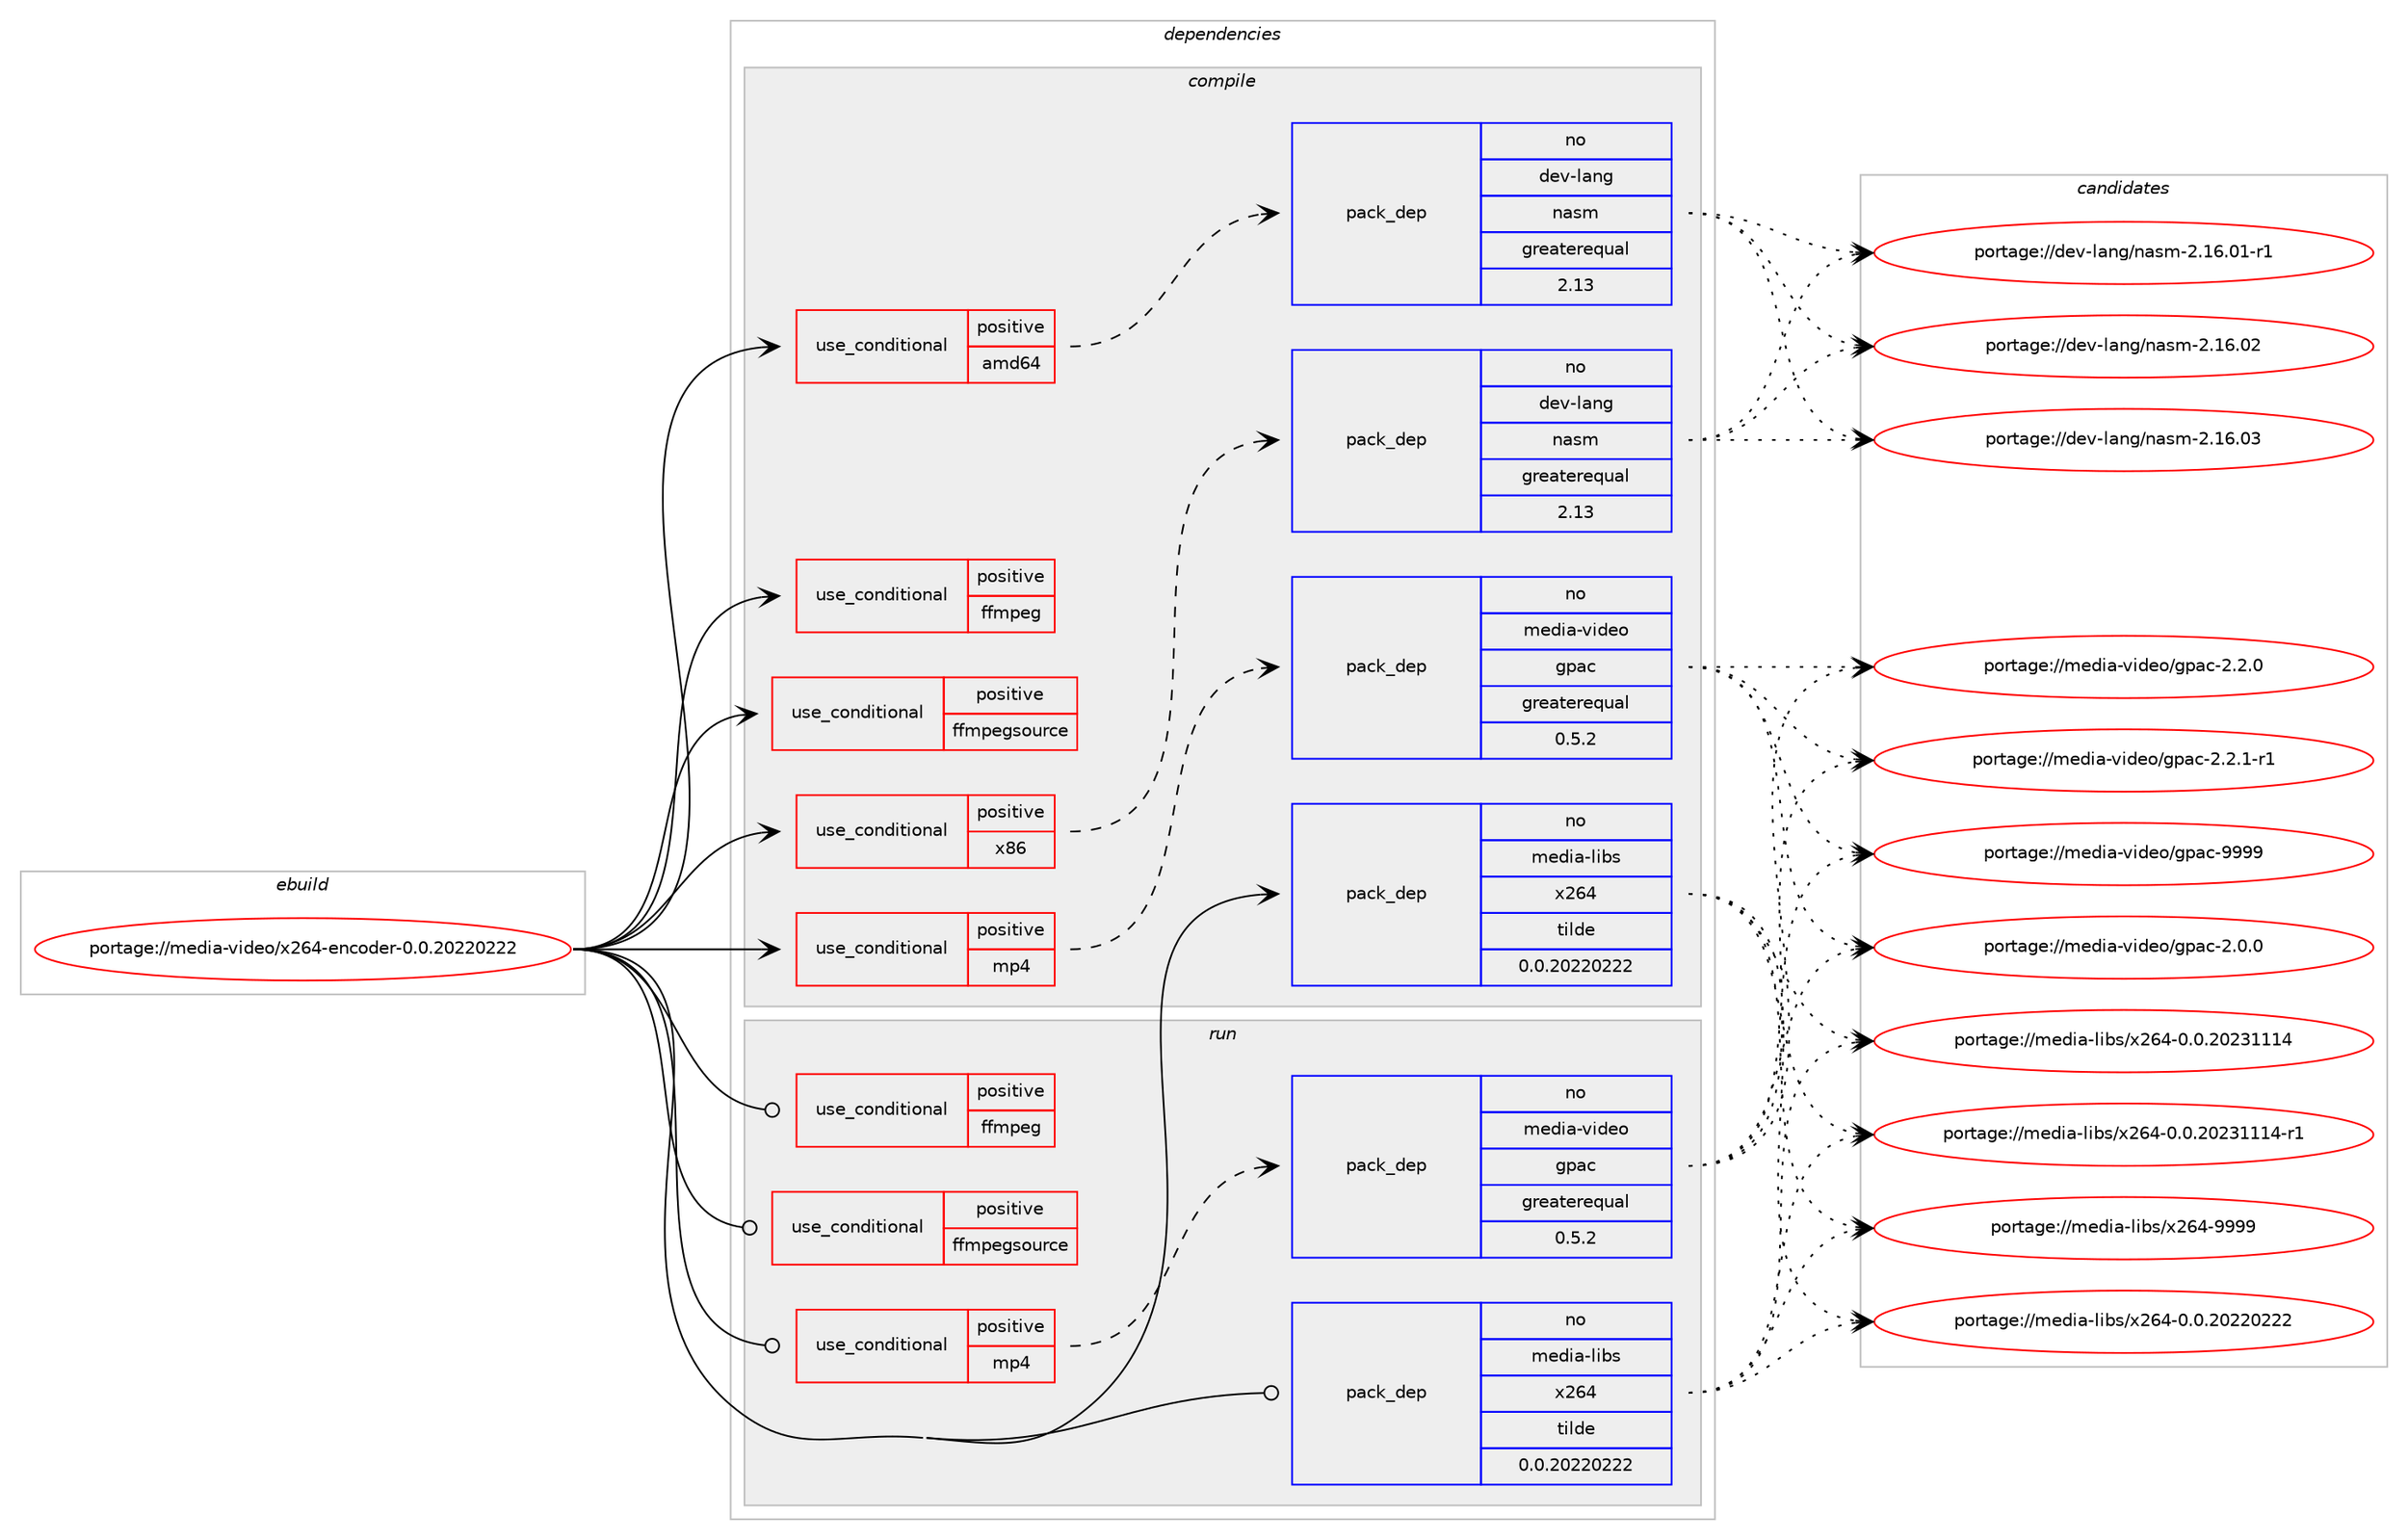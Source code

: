digraph prolog {

# *************
# Graph options
# *************

newrank=true;
concentrate=true;
compound=true;
graph [rankdir=LR,fontname=Helvetica,fontsize=10,ranksep=1.5];#, ranksep=2.5, nodesep=0.2];
edge  [arrowhead=vee];
node  [fontname=Helvetica,fontsize=10];

# **********
# The ebuild
# **********

subgraph cluster_leftcol {
color=gray;
rank=same;
label=<<i>ebuild</i>>;
id [label="portage://media-video/x264-encoder-0.0.20220222", color=red, width=4, href="../media-video/x264-encoder-0.0.20220222.svg"];
}

# ****************
# The dependencies
# ****************

subgraph cluster_midcol {
color=gray;
label=<<i>dependencies</i>>;
subgraph cluster_compile {
fillcolor="#eeeeee";
style=filled;
label=<<i>compile</i>>;
subgraph cond84400 {
dependency172963 [label=<<TABLE BORDER="0" CELLBORDER="1" CELLSPACING="0" CELLPADDING="4"><TR><TD ROWSPAN="3" CELLPADDING="10">use_conditional</TD></TR><TR><TD>positive</TD></TR><TR><TD>amd64</TD></TR></TABLE>>, shape=none, color=red];
subgraph pack86076 {
dependency172964 [label=<<TABLE BORDER="0" CELLBORDER="1" CELLSPACING="0" CELLPADDING="4" WIDTH="220"><TR><TD ROWSPAN="6" CELLPADDING="30">pack_dep</TD></TR><TR><TD WIDTH="110">no</TD></TR><TR><TD>dev-lang</TD></TR><TR><TD>nasm</TD></TR><TR><TD>greaterequal</TD></TR><TR><TD>2.13</TD></TR></TABLE>>, shape=none, color=blue];
}
dependency172963:e -> dependency172964:w [weight=20,style="dashed",arrowhead="vee"];
}
id:e -> dependency172963:w [weight=20,style="solid",arrowhead="vee"];
subgraph cond84401 {
dependency172965 [label=<<TABLE BORDER="0" CELLBORDER="1" CELLSPACING="0" CELLPADDING="4"><TR><TD ROWSPAN="3" CELLPADDING="10">use_conditional</TD></TR><TR><TD>positive</TD></TR><TR><TD>ffmpeg</TD></TR></TABLE>>, shape=none, color=red];
# *** BEGIN UNKNOWN DEPENDENCY TYPE (TODO) ***
# dependency172965 -> package_dependency(portage://media-video/x264-encoder-0.0.20220222,install,no,media-video,ffmpeg,none,[,,],any_same_slot,[])
# *** END UNKNOWN DEPENDENCY TYPE (TODO) ***

}
id:e -> dependency172965:w [weight=20,style="solid",arrowhead="vee"];
subgraph cond84402 {
dependency172966 [label=<<TABLE BORDER="0" CELLBORDER="1" CELLSPACING="0" CELLPADDING="4"><TR><TD ROWSPAN="3" CELLPADDING="10">use_conditional</TD></TR><TR><TD>positive</TD></TR><TR><TD>ffmpegsource</TD></TR></TABLE>>, shape=none, color=red];
# *** BEGIN UNKNOWN DEPENDENCY TYPE (TODO) ***
# dependency172966 -> package_dependency(portage://media-video/x264-encoder-0.0.20220222,install,no,media-libs,ffmpegsource,none,[,,],[],[])
# *** END UNKNOWN DEPENDENCY TYPE (TODO) ***

}
id:e -> dependency172966:w [weight=20,style="solid",arrowhead="vee"];
subgraph cond84403 {
dependency172967 [label=<<TABLE BORDER="0" CELLBORDER="1" CELLSPACING="0" CELLPADDING="4"><TR><TD ROWSPAN="3" CELLPADDING="10">use_conditional</TD></TR><TR><TD>positive</TD></TR><TR><TD>mp4</TD></TR></TABLE>>, shape=none, color=red];
subgraph pack86077 {
dependency172968 [label=<<TABLE BORDER="0" CELLBORDER="1" CELLSPACING="0" CELLPADDING="4" WIDTH="220"><TR><TD ROWSPAN="6" CELLPADDING="30">pack_dep</TD></TR><TR><TD WIDTH="110">no</TD></TR><TR><TD>media-video</TD></TR><TR><TD>gpac</TD></TR><TR><TD>greaterequal</TD></TR><TR><TD>0.5.2</TD></TR></TABLE>>, shape=none, color=blue];
}
dependency172967:e -> dependency172968:w [weight=20,style="dashed",arrowhead="vee"];
}
id:e -> dependency172967:w [weight=20,style="solid",arrowhead="vee"];
subgraph cond84404 {
dependency172969 [label=<<TABLE BORDER="0" CELLBORDER="1" CELLSPACING="0" CELLPADDING="4"><TR><TD ROWSPAN="3" CELLPADDING="10">use_conditional</TD></TR><TR><TD>positive</TD></TR><TR><TD>x86</TD></TR></TABLE>>, shape=none, color=red];
subgraph pack86078 {
dependency172970 [label=<<TABLE BORDER="0" CELLBORDER="1" CELLSPACING="0" CELLPADDING="4" WIDTH="220"><TR><TD ROWSPAN="6" CELLPADDING="30">pack_dep</TD></TR><TR><TD WIDTH="110">no</TD></TR><TR><TD>dev-lang</TD></TR><TR><TD>nasm</TD></TR><TR><TD>greaterequal</TD></TR><TR><TD>2.13</TD></TR></TABLE>>, shape=none, color=blue];
}
dependency172969:e -> dependency172970:w [weight=20,style="dashed",arrowhead="vee"];
}
id:e -> dependency172969:w [weight=20,style="solid",arrowhead="vee"];
subgraph pack86079 {
dependency172971 [label=<<TABLE BORDER="0" CELLBORDER="1" CELLSPACING="0" CELLPADDING="4" WIDTH="220"><TR><TD ROWSPAN="6" CELLPADDING="30">pack_dep</TD></TR><TR><TD WIDTH="110">no</TD></TR><TR><TD>media-libs</TD></TR><TR><TD>x264</TD></TR><TR><TD>tilde</TD></TR><TR><TD>0.0.20220222</TD></TR></TABLE>>, shape=none, color=blue];
}
id:e -> dependency172971:w [weight=20,style="solid",arrowhead="vee"];
}
subgraph cluster_compileandrun {
fillcolor="#eeeeee";
style=filled;
label=<<i>compile and run</i>>;
}
subgraph cluster_run {
fillcolor="#eeeeee";
style=filled;
label=<<i>run</i>>;
subgraph cond84405 {
dependency172972 [label=<<TABLE BORDER="0" CELLBORDER="1" CELLSPACING="0" CELLPADDING="4"><TR><TD ROWSPAN="3" CELLPADDING="10">use_conditional</TD></TR><TR><TD>positive</TD></TR><TR><TD>ffmpeg</TD></TR></TABLE>>, shape=none, color=red];
# *** BEGIN UNKNOWN DEPENDENCY TYPE (TODO) ***
# dependency172972 -> package_dependency(portage://media-video/x264-encoder-0.0.20220222,run,no,media-video,ffmpeg,none,[,,],any_same_slot,[])
# *** END UNKNOWN DEPENDENCY TYPE (TODO) ***

}
id:e -> dependency172972:w [weight=20,style="solid",arrowhead="odot"];
subgraph cond84406 {
dependency172973 [label=<<TABLE BORDER="0" CELLBORDER="1" CELLSPACING="0" CELLPADDING="4"><TR><TD ROWSPAN="3" CELLPADDING="10">use_conditional</TD></TR><TR><TD>positive</TD></TR><TR><TD>ffmpegsource</TD></TR></TABLE>>, shape=none, color=red];
# *** BEGIN UNKNOWN DEPENDENCY TYPE (TODO) ***
# dependency172973 -> package_dependency(portage://media-video/x264-encoder-0.0.20220222,run,no,media-libs,ffmpegsource,none,[,,],[],[])
# *** END UNKNOWN DEPENDENCY TYPE (TODO) ***

}
id:e -> dependency172973:w [weight=20,style="solid",arrowhead="odot"];
subgraph cond84407 {
dependency172974 [label=<<TABLE BORDER="0" CELLBORDER="1" CELLSPACING="0" CELLPADDING="4"><TR><TD ROWSPAN="3" CELLPADDING="10">use_conditional</TD></TR><TR><TD>positive</TD></TR><TR><TD>mp4</TD></TR></TABLE>>, shape=none, color=red];
subgraph pack86080 {
dependency172975 [label=<<TABLE BORDER="0" CELLBORDER="1" CELLSPACING="0" CELLPADDING="4" WIDTH="220"><TR><TD ROWSPAN="6" CELLPADDING="30">pack_dep</TD></TR><TR><TD WIDTH="110">no</TD></TR><TR><TD>media-video</TD></TR><TR><TD>gpac</TD></TR><TR><TD>greaterequal</TD></TR><TR><TD>0.5.2</TD></TR></TABLE>>, shape=none, color=blue];
}
dependency172974:e -> dependency172975:w [weight=20,style="dashed",arrowhead="vee"];
}
id:e -> dependency172974:w [weight=20,style="solid",arrowhead="odot"];
subgraph pack86081 {
dependency172976 [label=<<TABLE BORDER="0" CELLBORDER="1" CELLSPACING="0" CELLPADDING="4" WIDTH="220"><TR><TD ROWSPAN="6" CELLPADDING="30">pack_dep</TD></TR><TR><TD WIDTH="110">no</TD></TR><TR><TD>media-libs</TD></TR><TR><TD>x264</TD></TR><TR><TD>tilde</TD></TR><TR><TD>0.0.20220222</TD></TR></TABLE>>, shape=none, color=blue];
}
id:e -> dependency172976:w [weight=20,style="solid",arrowhead="odot"];
}
}

# **************
# The candidates
# **************

subgraph cluster_choices {
rank=same;
color=gray;
label=<<i>candidates</i>>;

subgraph choice86076 {
color=black;
nodesep=1;
choice1001011184510897110103471109711510945504649544648494511449 [label="portage://dev-lang/nasm-2.16.01-r1", color=red, width=4,href="../dev-lang/nasm-2.16.01-r1.svg"];
choice100101118451089711010347110971151094550464954464850 [label="portage://dev-lang/nasm-2.16.02", color=red, width=4,href="../dev-lang/nasm-2.16.02.svg"];
choice100101118451089711010347110971151094550464954464851 [label="portage://dev-lang/nasm-2.16.03", color=red, width=4,href="../dev-lang/nasm-2.16.03.svg"];
dependency172964:e -> choice1001011184510897110103471109711510945504649544648494511449:w [style=dotted,weight="100"];
dependency172964:e -> choice100101118451089711010347110971151094550464954464850:w [style=dotted,weight="100"];
dependency172964:e -> choice100101118451089711010347110971151094550464954464851:w [style=dotted,weight="100"];
}
subgraph choice86077 {
color=black;
nodesep=1;
choice1091011001059745118105100101111471031129799455046484648 [label="portage://media-video/gpac-2.0.0", color=red, width=4,href="../media-video/gpac-2.0.0.svg"];
choice1091011001059745118105100101111471031129799455046504648 [label="portage://media-video/gpac-2.2.0", color=red, width=4,href="../media-video/gpac-2.2.0.svg"];
choice10910110010597451181051001011114710311297994550465046494511449 [label="portage://media-video/gpac-2.2.1-r1", color=red, width=4,href="../media-video/gpac-2.2.1-r1.svg"];
choice10910110010597451181051001011114710311297994557575757 [label="portage://media-video/gpac-9999", color=red, width=4,href="../media-video/gpac-9999.svg"];
dependency172968:e -> choice1091011001059745118105100101111471031129799455046484648:w [style=dotted,weight="100"];
dependency172968:e -> choice1091011001059745118105100101111471031129799455046504648:w [style=dotted,weight="100"];
dependency172968:e -> choice10910110010597451181051001011114710311297994550465046494511449:w [style=dotted,weight="100"];
dependency172968:e -> choice10910110010597451181051001011114710311297994557575757:w [style=dotted,weight="100"];
}
subgraph choice86078 {
color=black;
nodesep=1;
choice1001011184510897110103471109711510945504649544648494511449 [label="portage://dev-lang/nasm-2.16.01-r1", color=red, width=4,href="../dev-lang/nasm-2.16.01-r1.svg"];
choice100101118451089711010347110971151094550464954464850 [label="portage://dev-lang/nasm-2.16.02", color=red, width=4,href="../dev-lang/nasm-2.16.02.svg"];
choice100101118451089711010347110971151094550464954464851 [label="portage://dev-lang/nasm-2.16.03", color=red, width=4,href="../dev-lang/nasm-2.16.03.svg"];
dependency172970:e -> choice1001011184510897110103471109711510945504649544648494511449:w [style=dotted,weight="100"];
dependency172970:e -> choice100101118451089711010347110971151094550464954464850:w [style=dotted,weight="100"];
dependency172970:e -> choice100101118451089711010347110971151094550464954464851:w [style=dotted,weight="100"];
}
subgraph choice86079 {
color=black;
nodesep=1;
choice1091011001059745108105981154712050545245484648465048505048505050 [label="portage://media-libs/x264-0.0.20220222", color=red, width=4,href="../media-libs/x264-0.0.20220222.svg"];
choice1091011001059745108105981154712050545245484648465048505149494952 [label="portage://media-libs/x264-0.0.20231114", color=red, width=4,href="../media-libs/x264-0.0.20231114.svg"];
choice10910110010597451081059811547120505452454846484650485051494949524511449 [label="portage://media-libs/x264-0.0.20231114-r1", color=red, width=4,href="../media-libs/x264-0.0.20231114-r1.svg"];
choice109101100105974510810598115471205054524557575757 [label="portage://media-libs/x264-9999", color=red, width=4,href="../media-libs/x264-9999.svg"];
dependency172971:e -> choice1091011001059745108105981154712050545245484648465048505048505050:w [style=dotted,weight="100"];
dependency172971:e -> choice1091011001059745108105981154712050545245484648465048505149494952:w [style=dotted,weight="100"];
dependency172971:e -> choice10910110010597451081059811547120505452454846484650485051494949524511449:w [style=dotted,weight="100"];
dependency172971:e -> choice109101100105974510810598115471205054524557575757:w [style=dotted,weight="100"];
}
subgraph choice86080 {
color=black;
nodesep=1;
choice1091011001059745118105100101111471031129799455046484648 [label="portage://media-video/gpac-2.0.0", color=red, width=4,href="../media-video/gpac-2.0.0.svg"];
choice1091011001059745118105100101111471031129799455046504648 [label="portage://media-video/gpac-2.2.0", color=red, width=4,href="../media-video/gpac-2.2.0.svg"];
choice10910110010597451181051001011114710311297994550465046494511449 [label="portage://media-video/gpac-2.2.1-r1", color=red, width=4,href="../media-video/gpac-2.2.1-r1.svg"];
choice10910110010597451181051001011114710311297994557575757 [label="portage://media-video/gpac-9999", color=red, width=4,href="../media-video/gpac-9999.svg"];
dependency172975:e -> choice1091011001059745118105100101111471031129799455046484648:w [style=dotted,weight="100"];
dependency172975:e -> choice1091011001059745118105100101111471031129799455046504648:w [style=dotted,weight="100"];
dependency172975:e -> choice10910110010597451181051001011114710311297994550465046494511449:w [style=dotted,weight="100"];
dependency172975:e -> choice10910110010597451181051001011114710311297994557575757:w [style=dotted,weight="100"];
}
subgraph choice86081 {
color=black;
nodesep=1;
choice1091011001059745108105981154712050545245484648465048505048505050 [label="portage://media-libs/x264-0.0.20220222", color=red, width=4,href="../media-libs/x264-0.0.20220222.svg"];
choice1091011001059745108105981154712050545245484648465048505149494952 [label="portage://media-libs/x264-0.0.20231114", color=red, width=4,href="../media-libs/x264-0.0.20231114.svg"];
choice10910110010597451081059811547120505452454846484650485051494949524511449 [label="portage://media-libs/x264-0.0.20231114-r1", color=red, width=4,href="../media-libs/x264-0.0.20231114-r1.svg"];
choice109101100105974510810598115471205054524557575757 [label="portage://media-libs/x264-9999", color=red, width=4,href="../media-libs/x264-9999.svg"];
dependency172976:e -> choice1091011001059745108105981154712050545245484648465048505048505050:w [style=dotted,weight="100"];
dependency172976:e -> choice1091011001059745108105981154712050545245484648465048505149494952:w [style=dotted,weight="100"];
dependency172976:e -> choice10910110010597451081059811547120505452454846484650485051494949524511449:w [style=dotted,weight="100"];
dependency172976:e -> choice109101100105974510810598115471205054524557575757:w [style=dotted,weight="100"];
}
}

}
